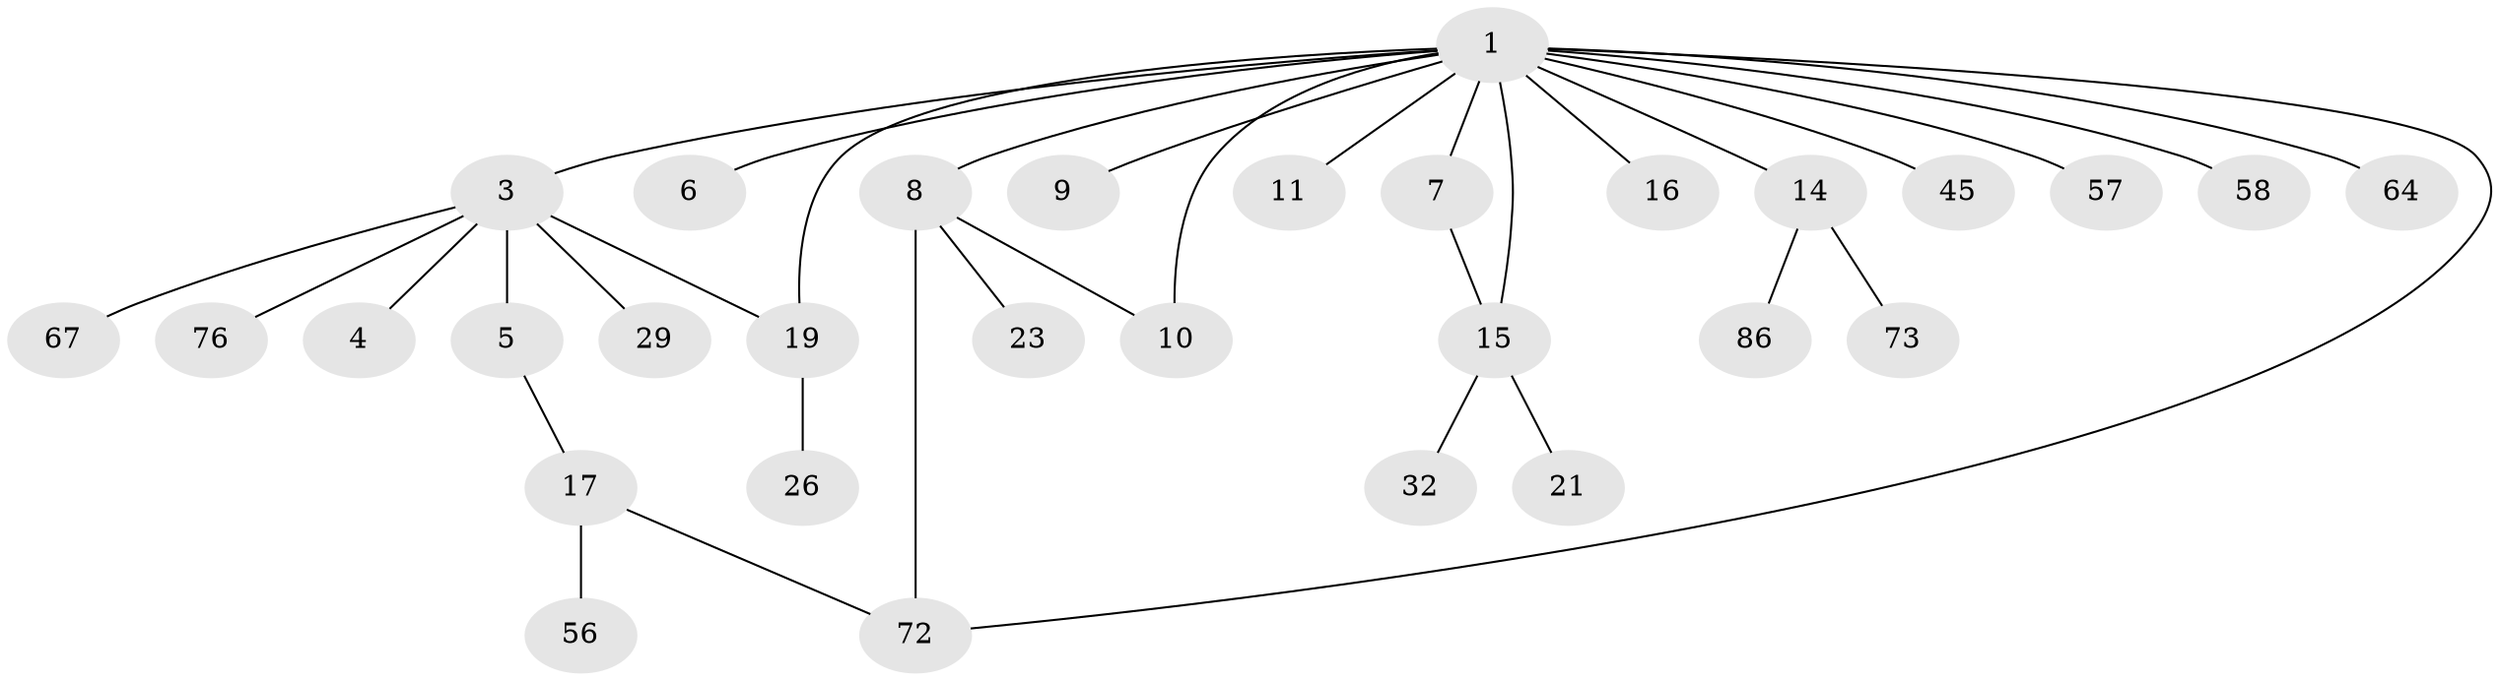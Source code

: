 // original degree distribution, {13: 0.00980392156862745, 5: 0.049019607843137254, 15: 0.00980392156862745, 1: 0.5588235294117647, 3: 0.08823529411764706, 2: 0.21568627450980393, 4: 0.049019607843137254, 7: 0.00980392156862745, 10: 0.00980392156862745}
// Generated by graph-tools (version 1.1) at 2025/18/03/04/25 18:18:11]
// undirected, 30 vertices, 34 edges
graph export_dot {
graph [start="1"]
  node [color=gray90,style=filled];
  1 [super="+2"];
  3 [super="+33+43+39+12+101+68+85+60"];
  4;
  5 [super="+40"];
  6 [super="+13"];
  7 [super="+79+87"];
  8 [super="+22"];
  9 [super="+102"];
  10 [super="+36"];
  11;
  14 [super="+55+31"];
  15 [super="+18+28+27+44"];
  16;
  17 [super="+52+46+30+24+42"];
  19 [super="+61+94+80+70+34+35+25"];
  21;
  23 [super="+59+83+84+38"];
  26;
  29;
  32;
  45;
  56;
  57 [super="+97"];
  58;
  64 [super="+95"];
  67;
  72 [super="+74"];
  73;
  76;
  86;
  1 -- 3;
  1 -- 7;
  1 -- 8;
  1 -- 9;
  1 -- 10;
  1 -- 11;
  1 -- 14;
  1 -- 15;
  1 -- 16;
  1 -- 19;
  1 -- 57;
  1 -- 72;
  1 -- 64;
  1 -- 6;
  1 -- 58;
  1 -- 45;
  3 -- 4;
  3 -- 5;
  3 -- 29;
  3 -- 67;
  3 -- 76;
  3 -- 19;
  5 -- 17;
  7 -- 15;
  8 -- 23;
  8 -- 10;
  8 -- 72;
  14 -- 73;
  14 -- 86;
  15 -- 32;
  15 -- 21;
  17 -- 72;
  17 -- 56;
  19 -- 26;
}
